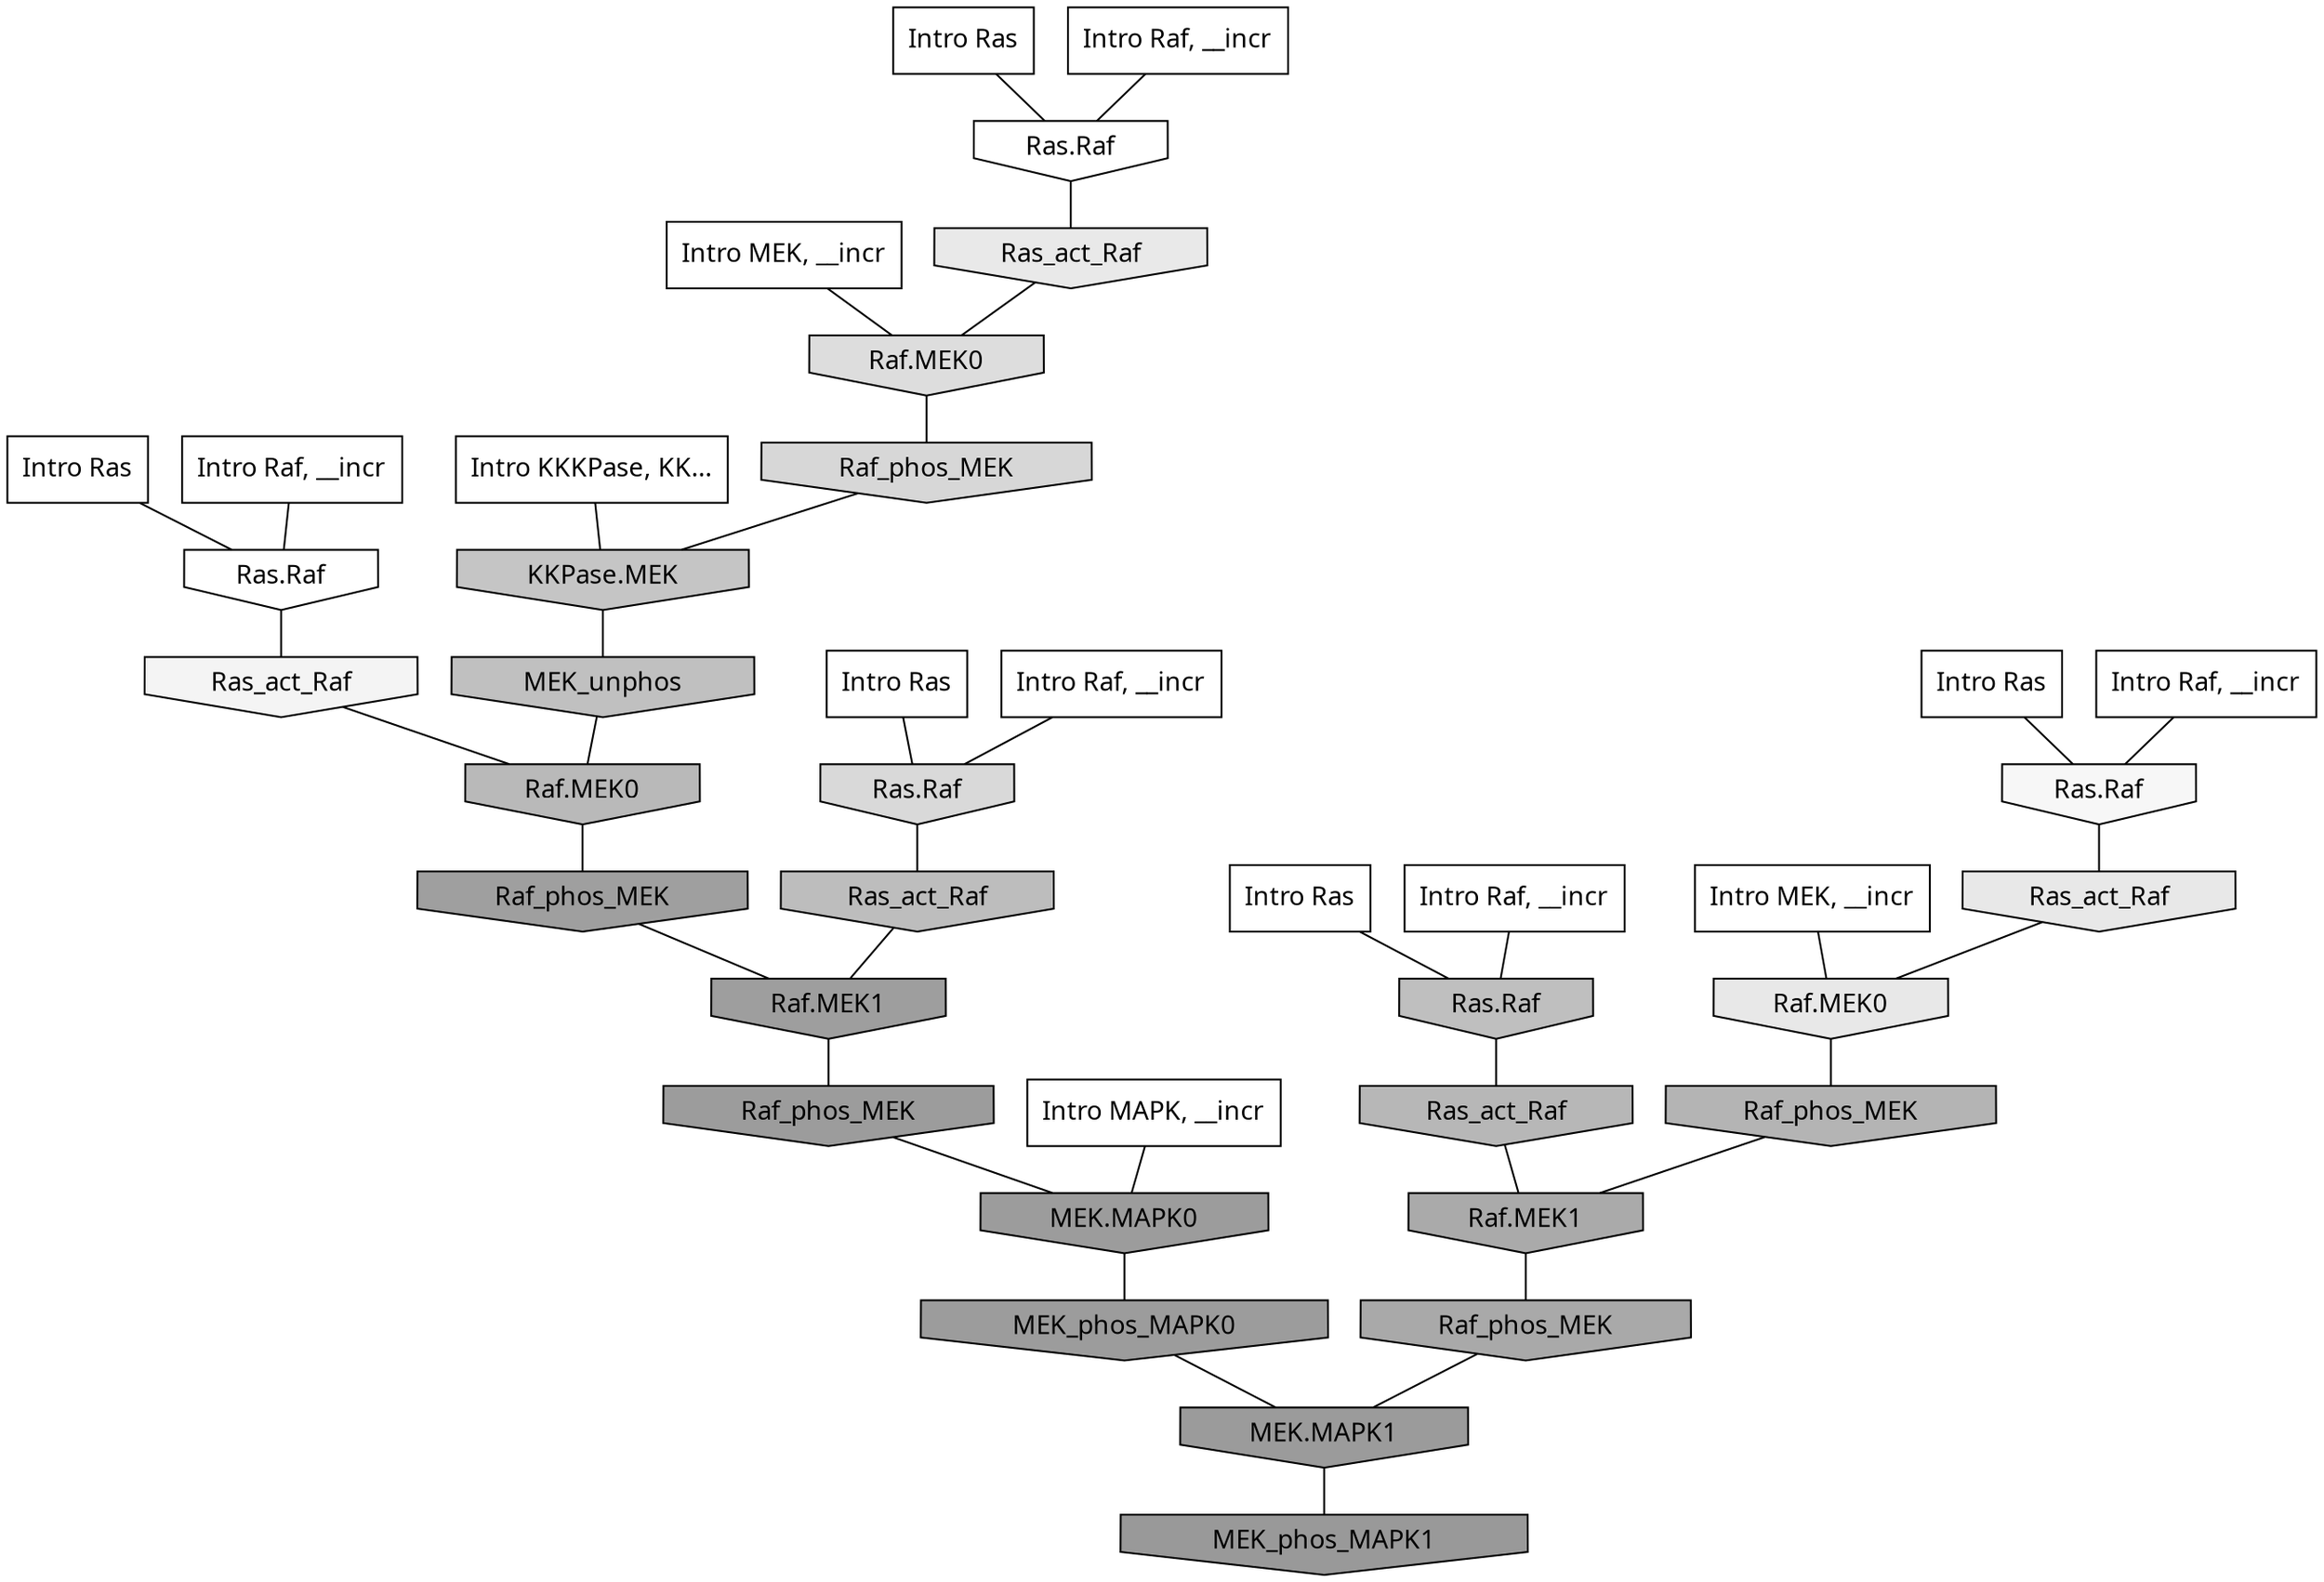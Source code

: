 digraph G{
  rankdir="TB";
  ranksep=0.30;
  node [fontname="CMU Serif"];
  edge [fontname="CMU Serif"];
  
  0 [label="Intro Ras", shape=rectangle, style=filled, fillcolor="0.000 0.000 1.000"]
  
  9 [label="Intro Ras", shape=rectangle, style=filled, fillcolor="0.000 0.000 1.000"]
  
  43 [label="Intro Ras", shape=rectangle, style=filled, fillcolor="0.000 0.000 1.000"]
  
  63 [label="Intro Ras", shape=rectangle, style=filled, fillcolor="0.000 0.000 1.000"]
  
  94 [label="Intro Ras", shape=rectangle, style=filled, fillcolor="0.000 0.000 1.000"]
  
  235 [label="Intro Raf, __incr", shape=rectangle, style=filled, fillcolor="0.000 0.000 1.000"]
  
  606 [label="Intro Raf, __incr", shape=rectangle, style=filled, fillcolor="0.000 0.000 1.000"]
  
  635 [label="Intro Raf, __incr", shape=rectangle, style=filled, fillcolor="0.000 0.000 1.000"]
  
  802 [label="Intro Raf, __incr", shape=rectangle, style=filled, fillcolor="0.000 0.000 1.000"]
  
  957 [label="Intro Raf, __incr", shape=rectangle, style=filled, fillcolor="0.000 0.000 1.000"]
  
  1185 [label="Intro MEK, __incr", shape=rectangle, style=filled, fillcolor="0.000 0.000 1.000"]
  
  2070 [label="Intro MEK, __incr", shape=rectangle, style=filled, fillcolor="0.000 0.000 1.000"]
  
  2859 [label="Intro MAPK, __incr", shape=rectangle, style=filled, fillcolor="0.000 0.000 1.000"]
  
  3185 [label="Intro KKKPase, KK...", shape=rectangle, style=filled, fillcolor="0.000 0.000 1.000"]
  
  3231 [label="Ras.Raf", shape=invhouse, style=filled, fillcolor="0.000 0.000 1.000"]
  
  3319 [label="Ras.Raf", shape=invhouse, style=filled, fillcolor="0.000 0.000 0.998"]
  
  3482 [label="Ras.Raf", shape=invhouse, style=filled, fillcolor="0.000 0.000 0.968"]
  
  3556 [label="Ras_act_Raf", shape=invhouse, style=filled, fillcolor="0.000 0.000 0.956"]
  
  3980 [label="Ras_act_Raf", shape=invhouse, style=filled, fillcolor="0.000 0.000 0.914"]
  
  4057 [label="Ras_act_Raf", shape=invhouse, style=filled, fillcolor="0.000 0.000 0.908"]
  
  4059 [label="Raf.MEK0", shape=invhouse, style=filled, fillcolor="0.000 0.000 0.908"]
  
  4575 [label="Raf.MEK0", shape=invhouse, style=filled, fillcolor="0.000 0.000 0.865"]
  
  4790 [label="Ras.Raf", shape=invhouse, style=filled, fillcolor="0.000 0.000 0.851"]
  
  4940 [label="Raf_phos_MEK", shape=invhouse, style=filled, fillcolor="0.000 0.000 0.840"]
  
  5969 [label="KKPase.MEK", shape=invhouse, style=filled, fillcolor="0.000 0.000 0.773"]
  
  6326 [label="MEK_unphos", shape=invhouse, style=filled, fillcolor="0.000 0.000 0.752"]
  
  6431 [label="Ras.Raf", shape=invhouse, style=filled, fillcolor="0.000 0.000 0.747"]
  
  6547 [label="Ras_act_Raf", shape=invhouse, style=filled, fillcolor="0.000 0.000 0.741"]
  
  6939 [label="Raf.MEK0", shape=invhouse, style=filled, fillcolor="0.000 0.000 0.724"]
  
  7149 [label="Ras_act_Raf", shape=invhouse, style=filled, fillcolor="0.000 0.000 0.716"]
  
  7452 [label="Raf_phos_MEK", shape=invhouse, style=filled, fillcolor="0.000 0.000 0.704"]
  
  8505 [label="Raf.MEK1", shape=invhouse, style=filled, fillcolor="0.000 0.000 0.666"]
  
  8599 [label="Raf_phos_MEK", shape=invhouse, style=filled, fillcolor="0.000 0.000 0.663"]
  
  9914 [label="Raf_phos_MEK", shape=invhouse, style=filled, fillcolor="0.000 0.000 0.625"]
  
  10144 [label="Raf.MEK1", shape=invhouse, style=filled, fillcolor="0.000 0.000 0.618"]
  
  10376 [label="Raf_phos_MEK", shape=invhouse, style=filled, fillcolor="0.000 0.000 0.613"]
  
  10379 [label="MEK.MAPK0", shape=invhouse, style=filled, fillcolor="0.000 0.000 0.613"]
  
  10450 [label="MEK_phos_MAPK0", shape=invhouse, style=filled, fillcolor="0.000 0.000 0.611"]
  
  10521 [label="MEK.MAPK1", shape=invhouse, style=filled, fillcolor="0.000 0.000 0.609"]
  
  10899 [label="MEK_phos_MAPK1", shape=invhouse, style=filled, fillcolor="0.000 0.000 0.600"]
  
  
  10521 -> 10899 [dir=none, color="0.000 0.000 0.000"] 
  10450 -> 10521 [dir=none, color="0.000 0.000 0.000"] 
  10379 -> 10450 [dir=none, color="0.000 0.000 0.000"] 
  10376 -> 10379 [dir=none, color="0.000 0.000 0.000"] 
  10144 -> 10376 [dir=none, color="0.000 0.000 0.000"] 
  9914 -> 10144 [dir=none, color="0.000 0.000 0.000"] 
  8599 -> 10521 [dir=none, color="0.000 0.000 0.000"] 
  8505 -> 8599 [dir=none, color="0.000 0.000 0.000"] 
  7452 -> 8505 [dir=none, color="0.000 0.000 0.000"] 
  7149 -> 8505 [dir=none, color="0.000 0.000 0.000"] 
  6939 -> 9914 [dir=none, color="0.000 0.000 0.000"] 
  6547 -> 10144 [dir=none, color="0.000 0.000 0.000"] 
  6431 -> 7149 [dir=none, color="0.000 0.000 0.000"] 
  6326 -> 6939 [dir=none, color="0.000 0.000 0.000"] 
  5969 -> 6326 [dir=none, color="0.000 0.000 0.000"] 
  4940 -> 5969 [dir=none, color="0.000 0.000 0.000"] 
  4790 -> 6547 [dir=none, color="0.000 0.000 0.000"] 
  4575 -> 4940 [dir=none, color="0.000 0.000 0.000"] 
  4059 -> 7452 [dir=none, color="0.000 0.000 0.000"] 
  4057 -> 4059 [dir=none, color="0.000 0.000 0.000"] 
  3980 -> 4575 [dir=none, color="0.000 0.000 0.000"] 
  3556 -> 6939 [dir=none, color="0.000 0.000 0.000"] 
  3482 -> 4057 [dir=none, color="0.000 0.000 0.000"] 
  3319 -> 3556 [dir=none, color="0.000 0.000 0.000"] 
  3231 -> 3980 [dir=none, color="0.000 0.000 0.000"] 
  3185 -> 5969 [dir=none, color="0.000 0.000 0.000"] 
  2859 -> 10379 [dir=none, color="0.000 0.000 0.000"] 
  2070 -> 4059 [dir=none, color="0.000 0.000 0.000"] 
  1185 -> 4575 [dir=none, color="0.000 0.000 0.000"] 
  957 -> 3231 [dir=none, color="0.000 0.000 0.000"] 
  802 -> 3482 [dir=none, color="0.000 0.000 0.000"] 
  635 -> 6431 [dir=none, color="0.000 0.000 0.000"] 
  606 -> 4790 [dir=none, color="0.000 0.000 0.000"] 
  235 -> 3319 [dir=none, color="0.000 0.000 0.000"] 
  94 -> 3482 [dir=none, color="0.000 0.000 0.000"] 
  63 -> 3231 [dir=none, color="0.000 0.000 0.000"] 
  43 -> 6431 [dir=none, color="0.000 0.000 0.000"] 
  9 -> 4790 [dir=none, color="0.000 0.000 0.000"] 
  0 -> 3319 [dir=none, color="0.000 0.000 0.000"] 
  
  }
